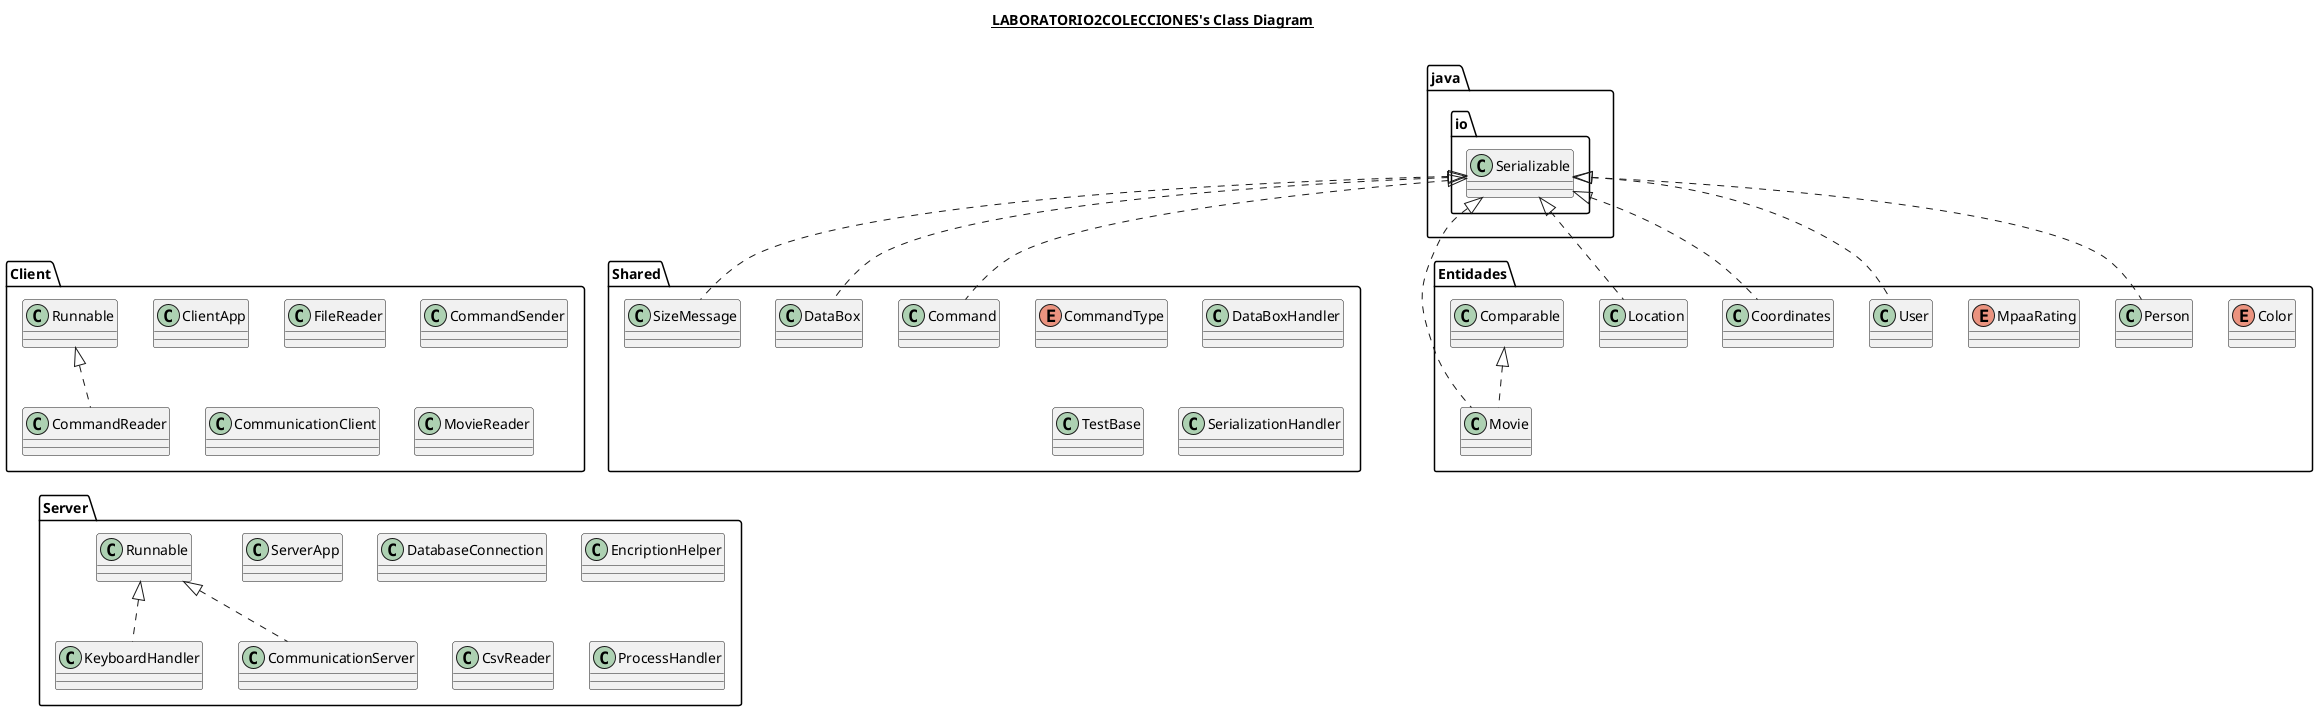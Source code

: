 @startuml

title __LABORATORIO2COLECCIONES's Class Diagram__\n


    class Client.ClientApp {
    }
    enum Shared.CommandType {
    }
    class Entidades.Movie {
    }
    class Client.FileReader {
    }
    class Client.CommandSender {
    }
    class Server.KeyboardHandler {
    }
    class Shared.DataBoxHandler {
    }
    class Server.ServerApp {
    }
    class Shared.TestBase {
    }
    class Server.DatabaseConnection {
    }
    enum Entidades.Color {
    }
    class Shared.Command {
    }
    class Entidades.Person {
    }
    class Server.EncriptionHelper {
    }
    class Server.CommunicationServer {
    }
    class Shared.SerializationHandler {
    }
    class Server.CsvReader {
    }
    class Client.CommandReader {
    }
    enum Entidades.MpaaRating {
    }
    class Client.CommunicationClient {
    }
    class Entidades.User {
    }
    class Shared.DataBox {
    }
    class Client.MovieReader {
    }
    class Shared.SizeMessage {
    }
    class Server.ProcessHandler {
    }
    class Entidades.Coordinates {
    }
    class Entidades.Location {
    }


    java.io.Serializable <|.. Entidades.Movie
    Entidades.Comparable <|.. Entidades.Movie
    Server.Runnable <|.. Server.KeyboardHandler
    java.io.Serializable <|.. Shared.Command
    java.io.Serializable <|.. Entidades.Person
    Server.Runnable <|.. Server.CommunicationServer
    Client.Runnable <|.. Client.CommandReader
    java.io.Serializable <|.. Entidades.User
    java.io.Serializable <|.. Shared.DataBox
    java.io.Serializable <|.. Shared.SizeMessage
    java.io.Serializable <|.. Entidades.Coordinates
    java.io.Serializable <|.. Entidades.Location


@enduml